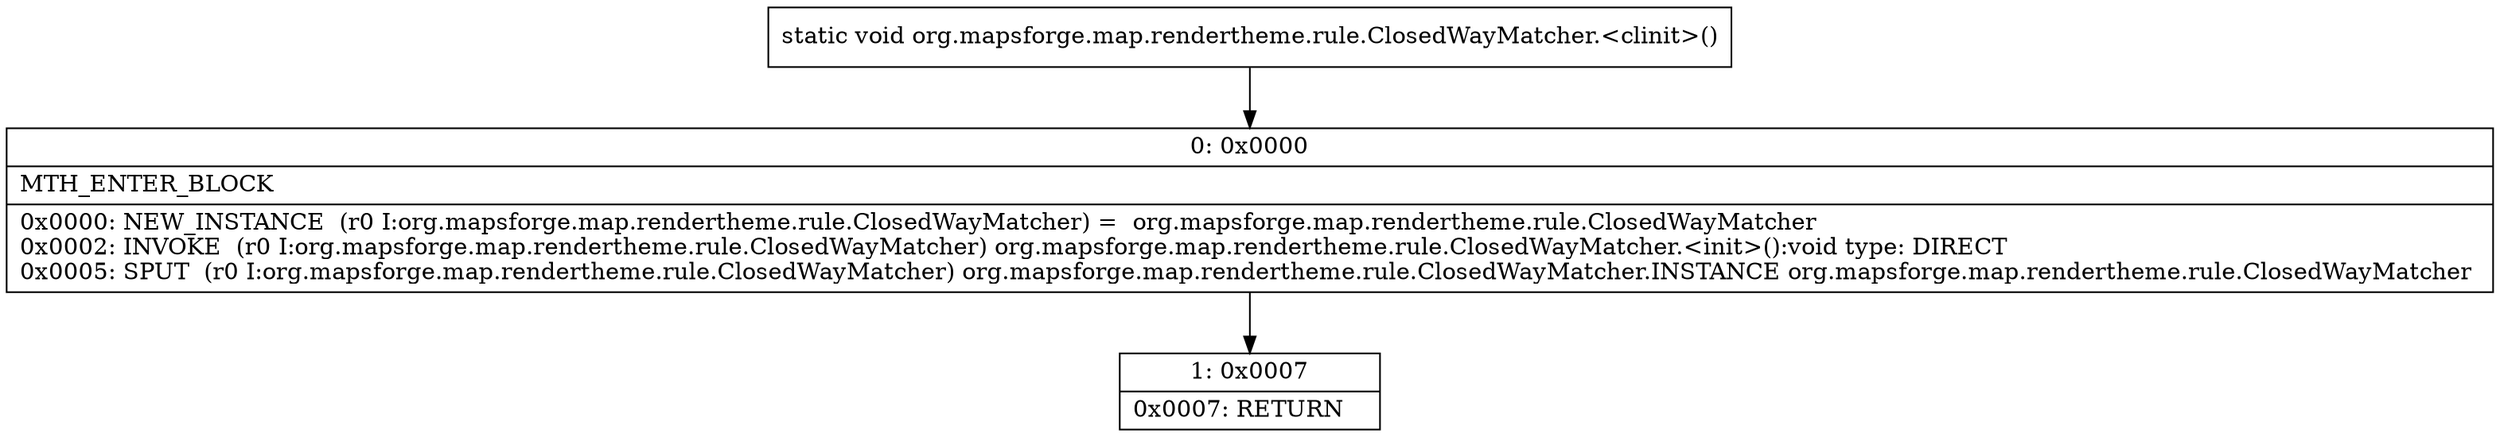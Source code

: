 digraph "CFG fororg.mapsforge.map.rendertheme.rule.ClosedWayMatcher.\<clinit\>()V" {
Node_0 [shape=record,label="{0\:\ 0x0000|MTH_ENTER_BLOCK\l|0x0000: NEW_INSTANCE  (r0 I:org.mapsforge.map.rendertheme.rule.ClosedWayMatcher) =  org.mapsforge.map.rendertheme.rule.ClosedWayMatcher \l0x0002: INVOKE  (r0 I:org.mapsforge.map.rendertheme.rule.ClosedWayMatcher) org.mapsforge.map.rendertheme.rule.ClosedWayMatcher.\<init\>():void type: DIRECT \l0x0005: SPUT  (r0 I:org.mapsforge.map.rendertheme.rule.ClosedWayMatcher) org.mapsforge.map.rendertheme.rule.ClosedWayMatcher.INSTANCE org.mapsforge.map.rendertheme.rule.ClosedWayMatcher \l}"];
Node_1 [shape=record,label="{1\:\ 0x0007|0x0007: RETURN   \l}"];
MethodNode[shape=record,label="{static void org.mapsforge.map.rendertheme.rule.ClosedWayMatcher.\<clinit\>() }"];
MethodNode -> Node_0;
Node_0 -> Node_1;
}

